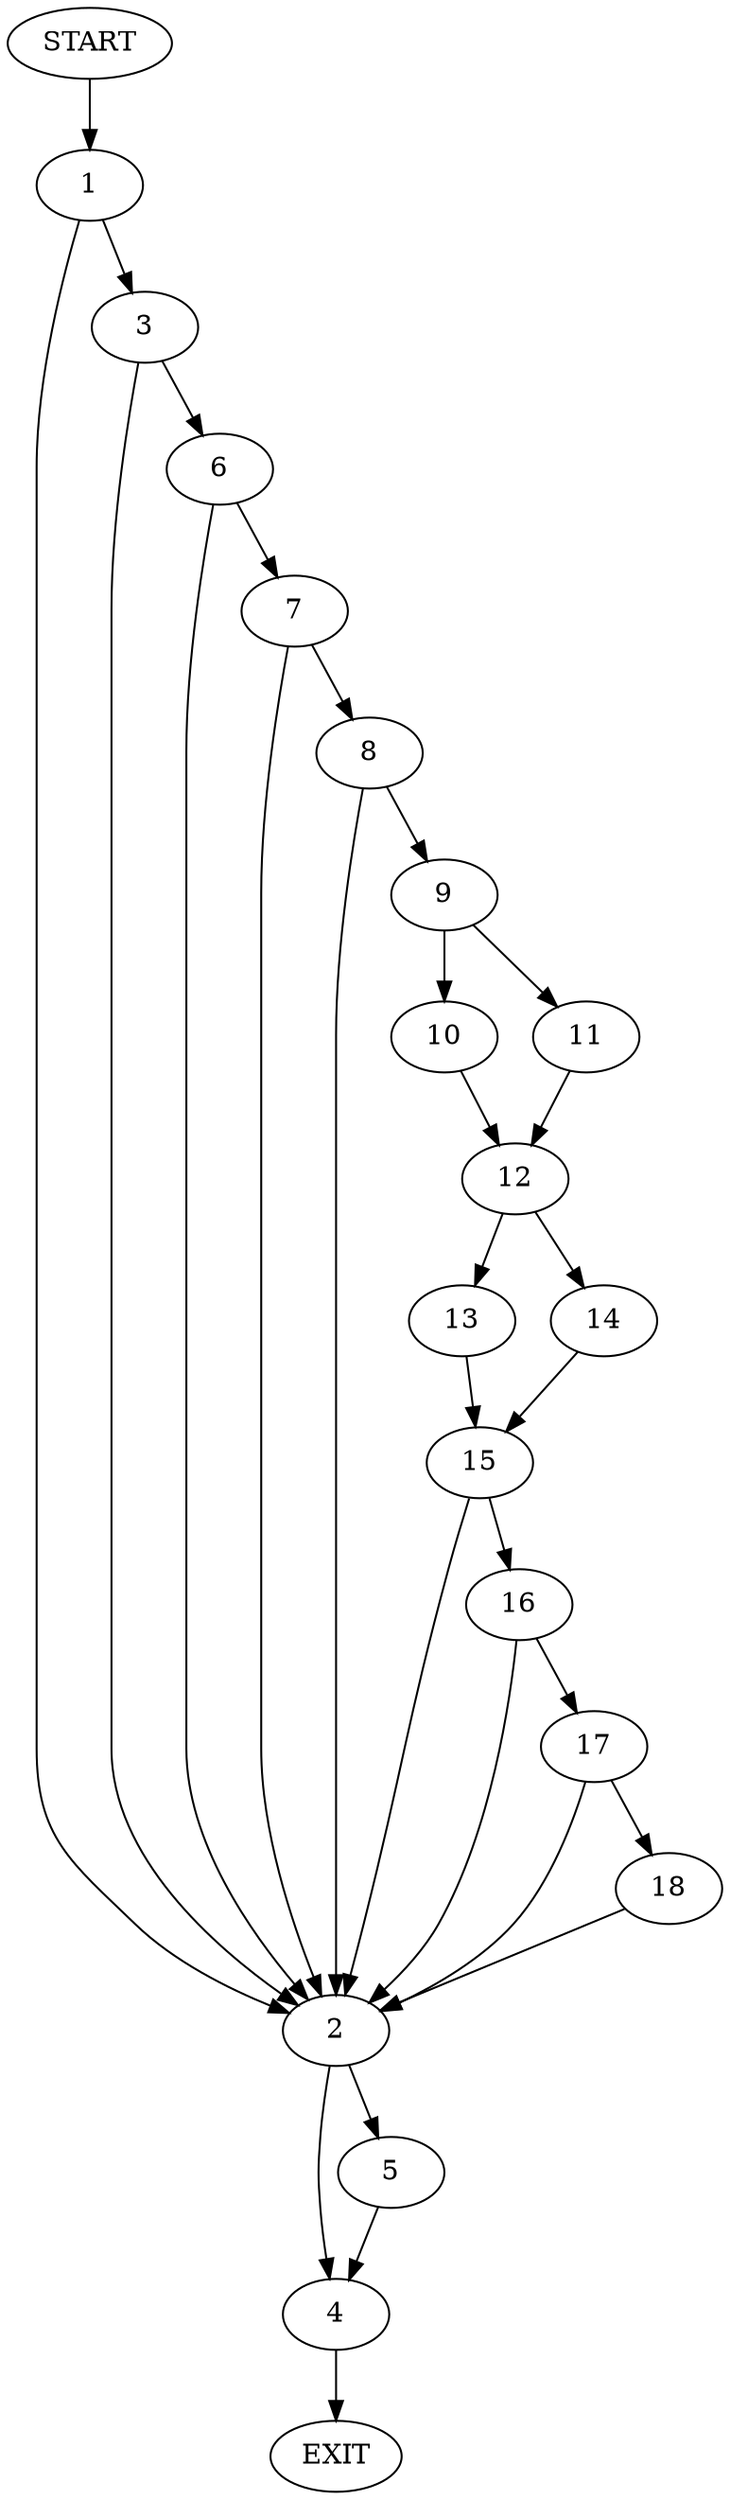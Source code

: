 digraph {
0 [label="START"]
19 [label="EXIT"]
0 -> 1
1 -> 2
1 -> 3
2 -> 4
2 -> 5
3 -> 2
3 -> 6
6 -> 2
6 -> 7
7 -> 2
7 -> 8
8 -> 2
8 -> 9
9 -> 10
9 -> 11
11 -> 12
10 -> 12
12 -> 13
12 -> 14
14 -> 15
13 -> 15
15 -> 2
15 -> 16
16 -> 2
16 -> 17
17 -> 2
17 -> 18
18 -> 2
5 -> 4
4 -> 19
}
